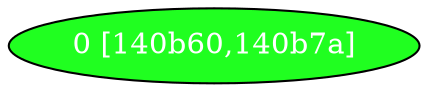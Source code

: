 diGraph libnss3{
	libnss3_0  [style=filled fillcolor="#20FF20" fontcolor="#ffffff" shape=oval label="0 [140b60,140b7a]"]


}